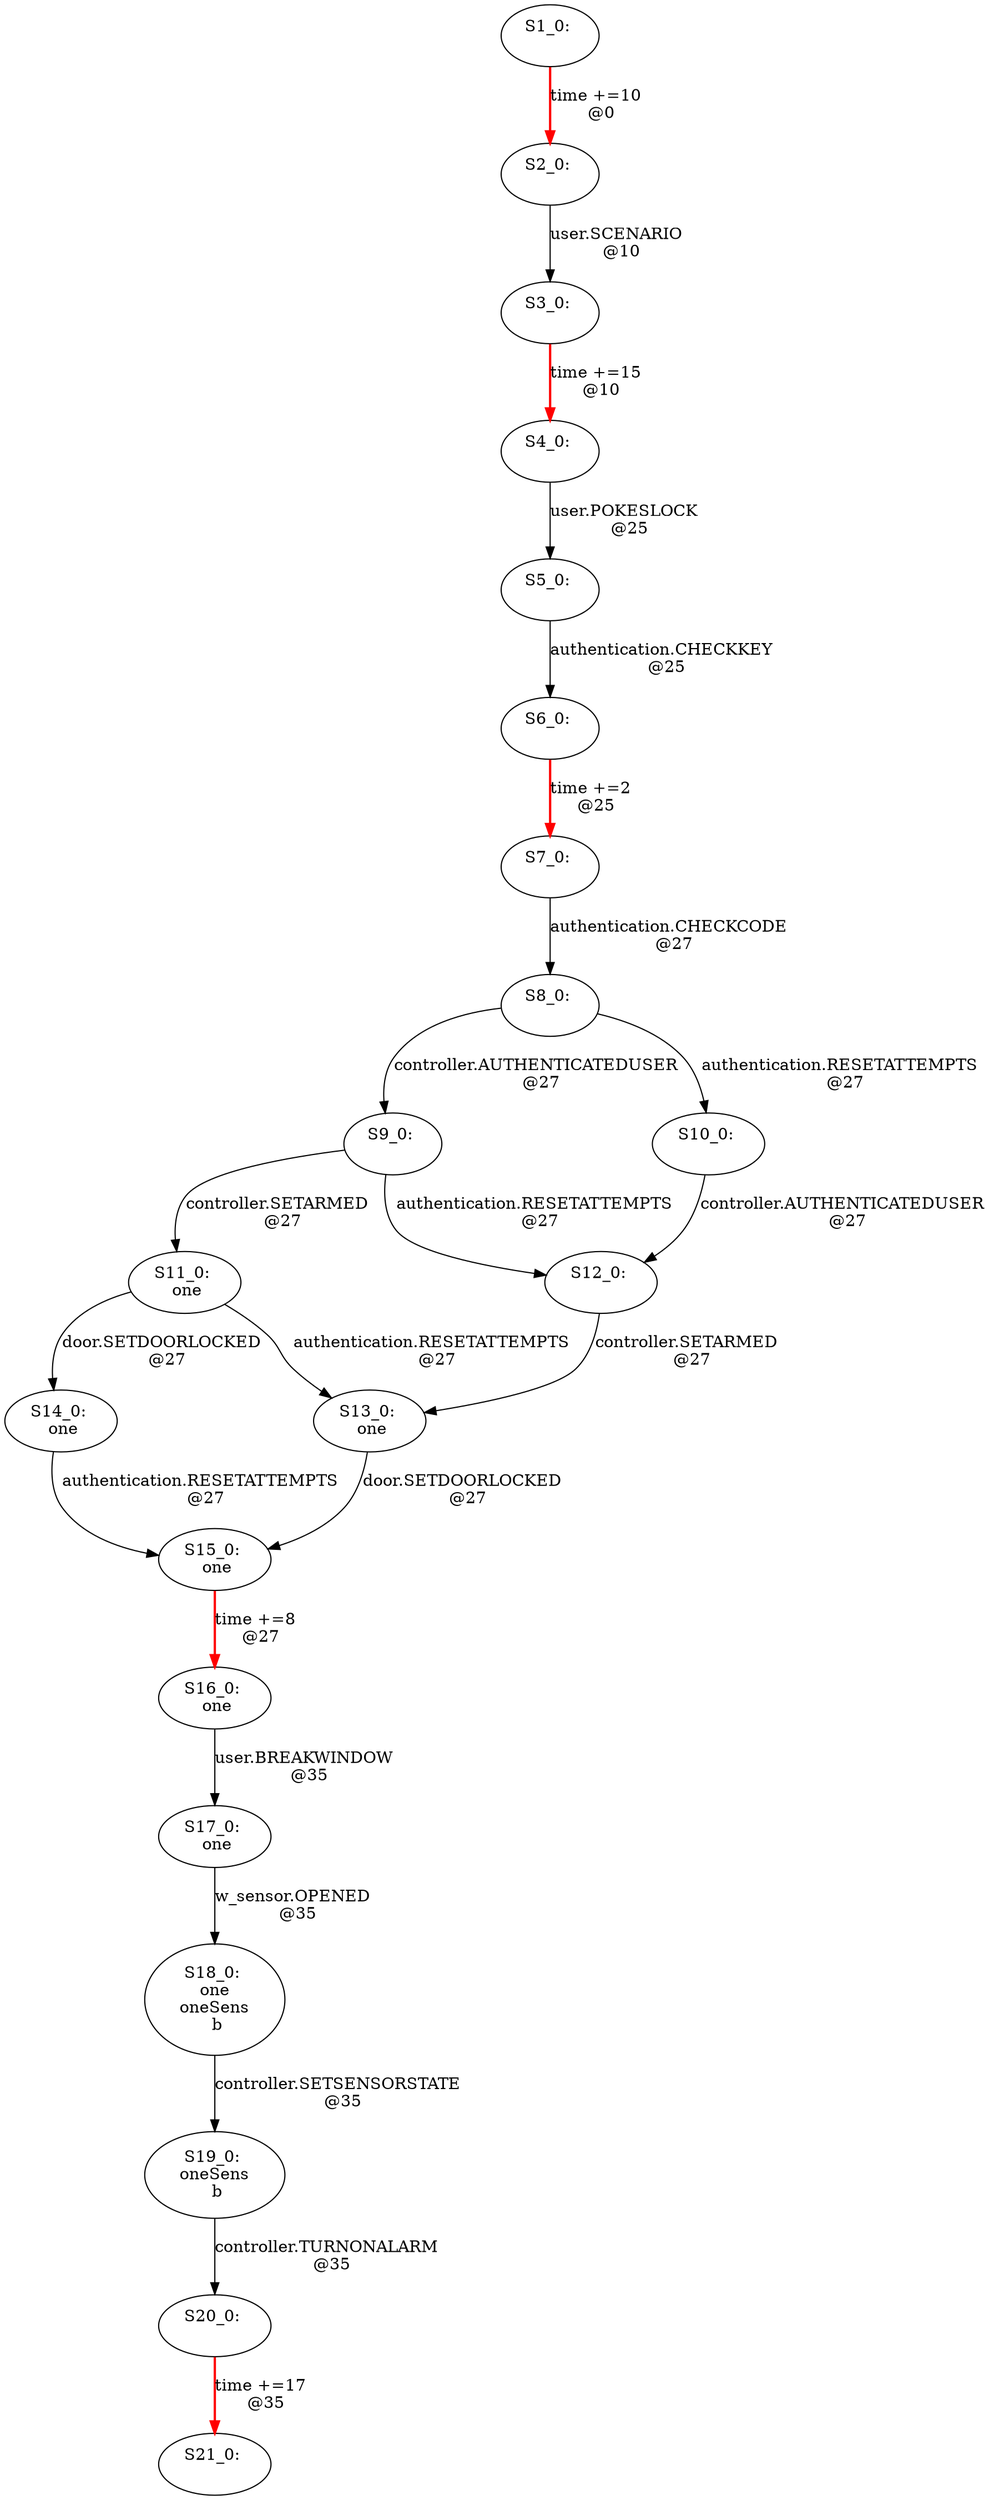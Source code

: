 digraph html {
S1_0[label="S1_0: \n "];
S2_0[label="S2_0: \n "];
S1_0 -> S2_0[label="time +=10 \n @0", style="bold", color="red"];
S3_0[label="S3_0: \n "];
S4_0[label="S4_0: \n "];
S3_0 -> S4_0[label="time +=15 \n @10", style="bold", color="red"];
S2_0 -> S3_0[label="user.SCENARIO \n @10"];
S5_0[label="S5_0: \n "];
S4_0 -> S5_0[label="user.POKESLOCK \n @25"];
S6_0[label="S6_0: \n "];
S7_0[label="S7_0: \n "];
S6_0 -> S7_0[label="time +=2 \n @25", style="bold", color="red"];
S5_0 -> S6_0[label="authentication.CHECKKEY \n @25"];
S8_0[label="S8_0: \n "];
S7_0 -> S8_0[label="authentication.CHECKCODE \n @27"];
S9_0[label="S9_0: \n "];
S8_0 -> S9_0[label="controller.AUTHENTICATEDUSER \n @27"];
S10_0[label="S10_0: \n "];
S8_0 -> S10_0[label="authentication.RESETATTEMPTS \n @27"];
S11_0[label="S11_0: \n one"];
S9_0 -> S11_0[label="controller.SETARMED \n @27"];
S12_0[label="S12_0: \n "];
S9_0 -> S12_0[label="authentication.RESETATTEMPTS \n @27"];
S10_0 -> S12_0[label="controller.AUTHENTICATEDUSER \n @27"];
S13_0[label="S13_0: \n one"];
S11_0 -> S13_0[label="authentication.RESETATTEMPTS \n @27"];
S14_0[label="S14_0: \n one"];
S11_0 -> S14_0[label="door.SETDOORLOCKED \n @27"];
S12_0 -> S13_0[label="controller.SETARMED \n @27"];
S15_0[label="S15_0: \n one"];
S16_0[label="S16_0: \n one"];
S15_0 -> S16_0[label="time +=8 \n @27", style="bold", color="red"];
S13_0 -> S15_0[label="door.SETDOORLOCKED \n @27"];
S14_0 -> S15_0[label="authentication.RESETATTEMPTS \n @27"];
S17_0[label="S17_0: \n one"];
S16_0 -> S17_0[label="user.BREAKWINDOW \n @35"];
S18_0[label="S18_0: \n one \n oneSens \n b"];
S17_0 -> S18_0[label="w_sensor.OPENED \n @35"];
S19_0[label="S19_0: \n oneSens \n b"];
S18_0 -> S19_0[label="controller.SETSENSORSTATE \n @35"];
S20_0[label="S20_0: \n "];
S21_0[label="S21_0: \n "];
S20_0 -> S21_0[label="time +=17 \n @35", style="bold", color="red"];
S19_0 -> S20_0[label="controller.TURNONALARM \n @35"];
}